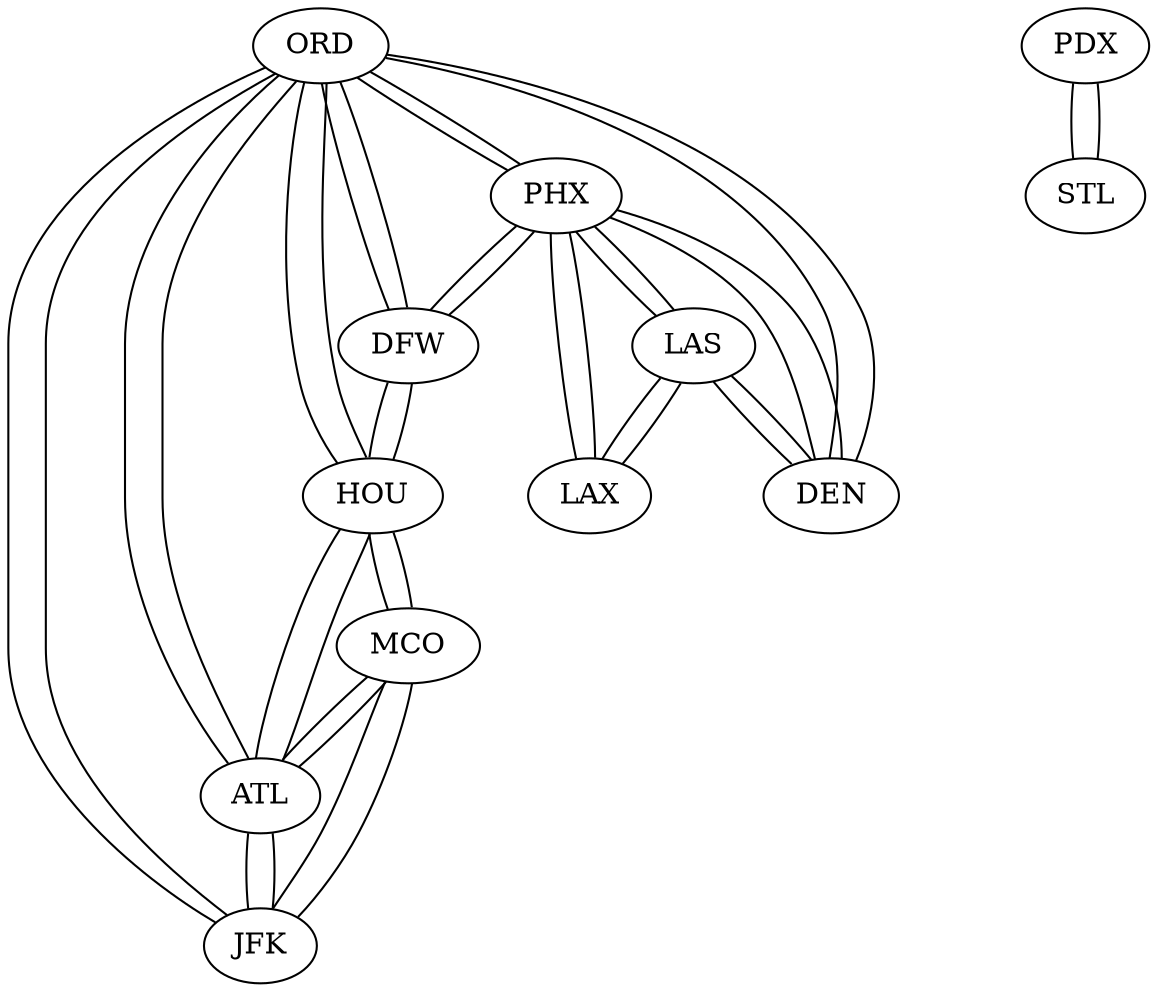 graph routes {
"ORD" -- "PHX"
"ORD" -- "DFW"
"ORD" -- "ATL"
"ORD" -- "DEN"
"ORD" -- "JFK"
"ORD" -- "HOU"
"PHX" -- "ORD"
"PHX" -- "LAX"
"PHX" -- "DFW"
"PHX" -- "DEN"
"PHX" -- "LAS"
"LAX" -- "PHX"
"LAX" -- "LAS"
"DFW" -- "ORD"
"DFW" -- "PHX"
"DFW" -- "HOU"
"PDX" -- "STL"
"MCO" -- "ATL"
"MCO" -- "JFK"
"MCO" -- "HOU"
"ATL" -- "ORD"
"ATL" -- "MCO"
"ATL" -- "JFK"
"ATL" -- "HOU"
"STL" -- "PDX"
"DEN" -- "ORD"
"DEN" -- "PHX"
"DEN" -- "LAS"
"JFK" -- "ORD"
"JFK" -- "MCO"
"JFK" -- "ATL"
"HOU" -- "ORD"
"HOU" -- "DFW"
"HOU" -- "MCO"
"HOU" -- "ATL"
"LAS" -- "PHX"
"LAS" -- "LAX"
"LAS" -- "DEN"
}
